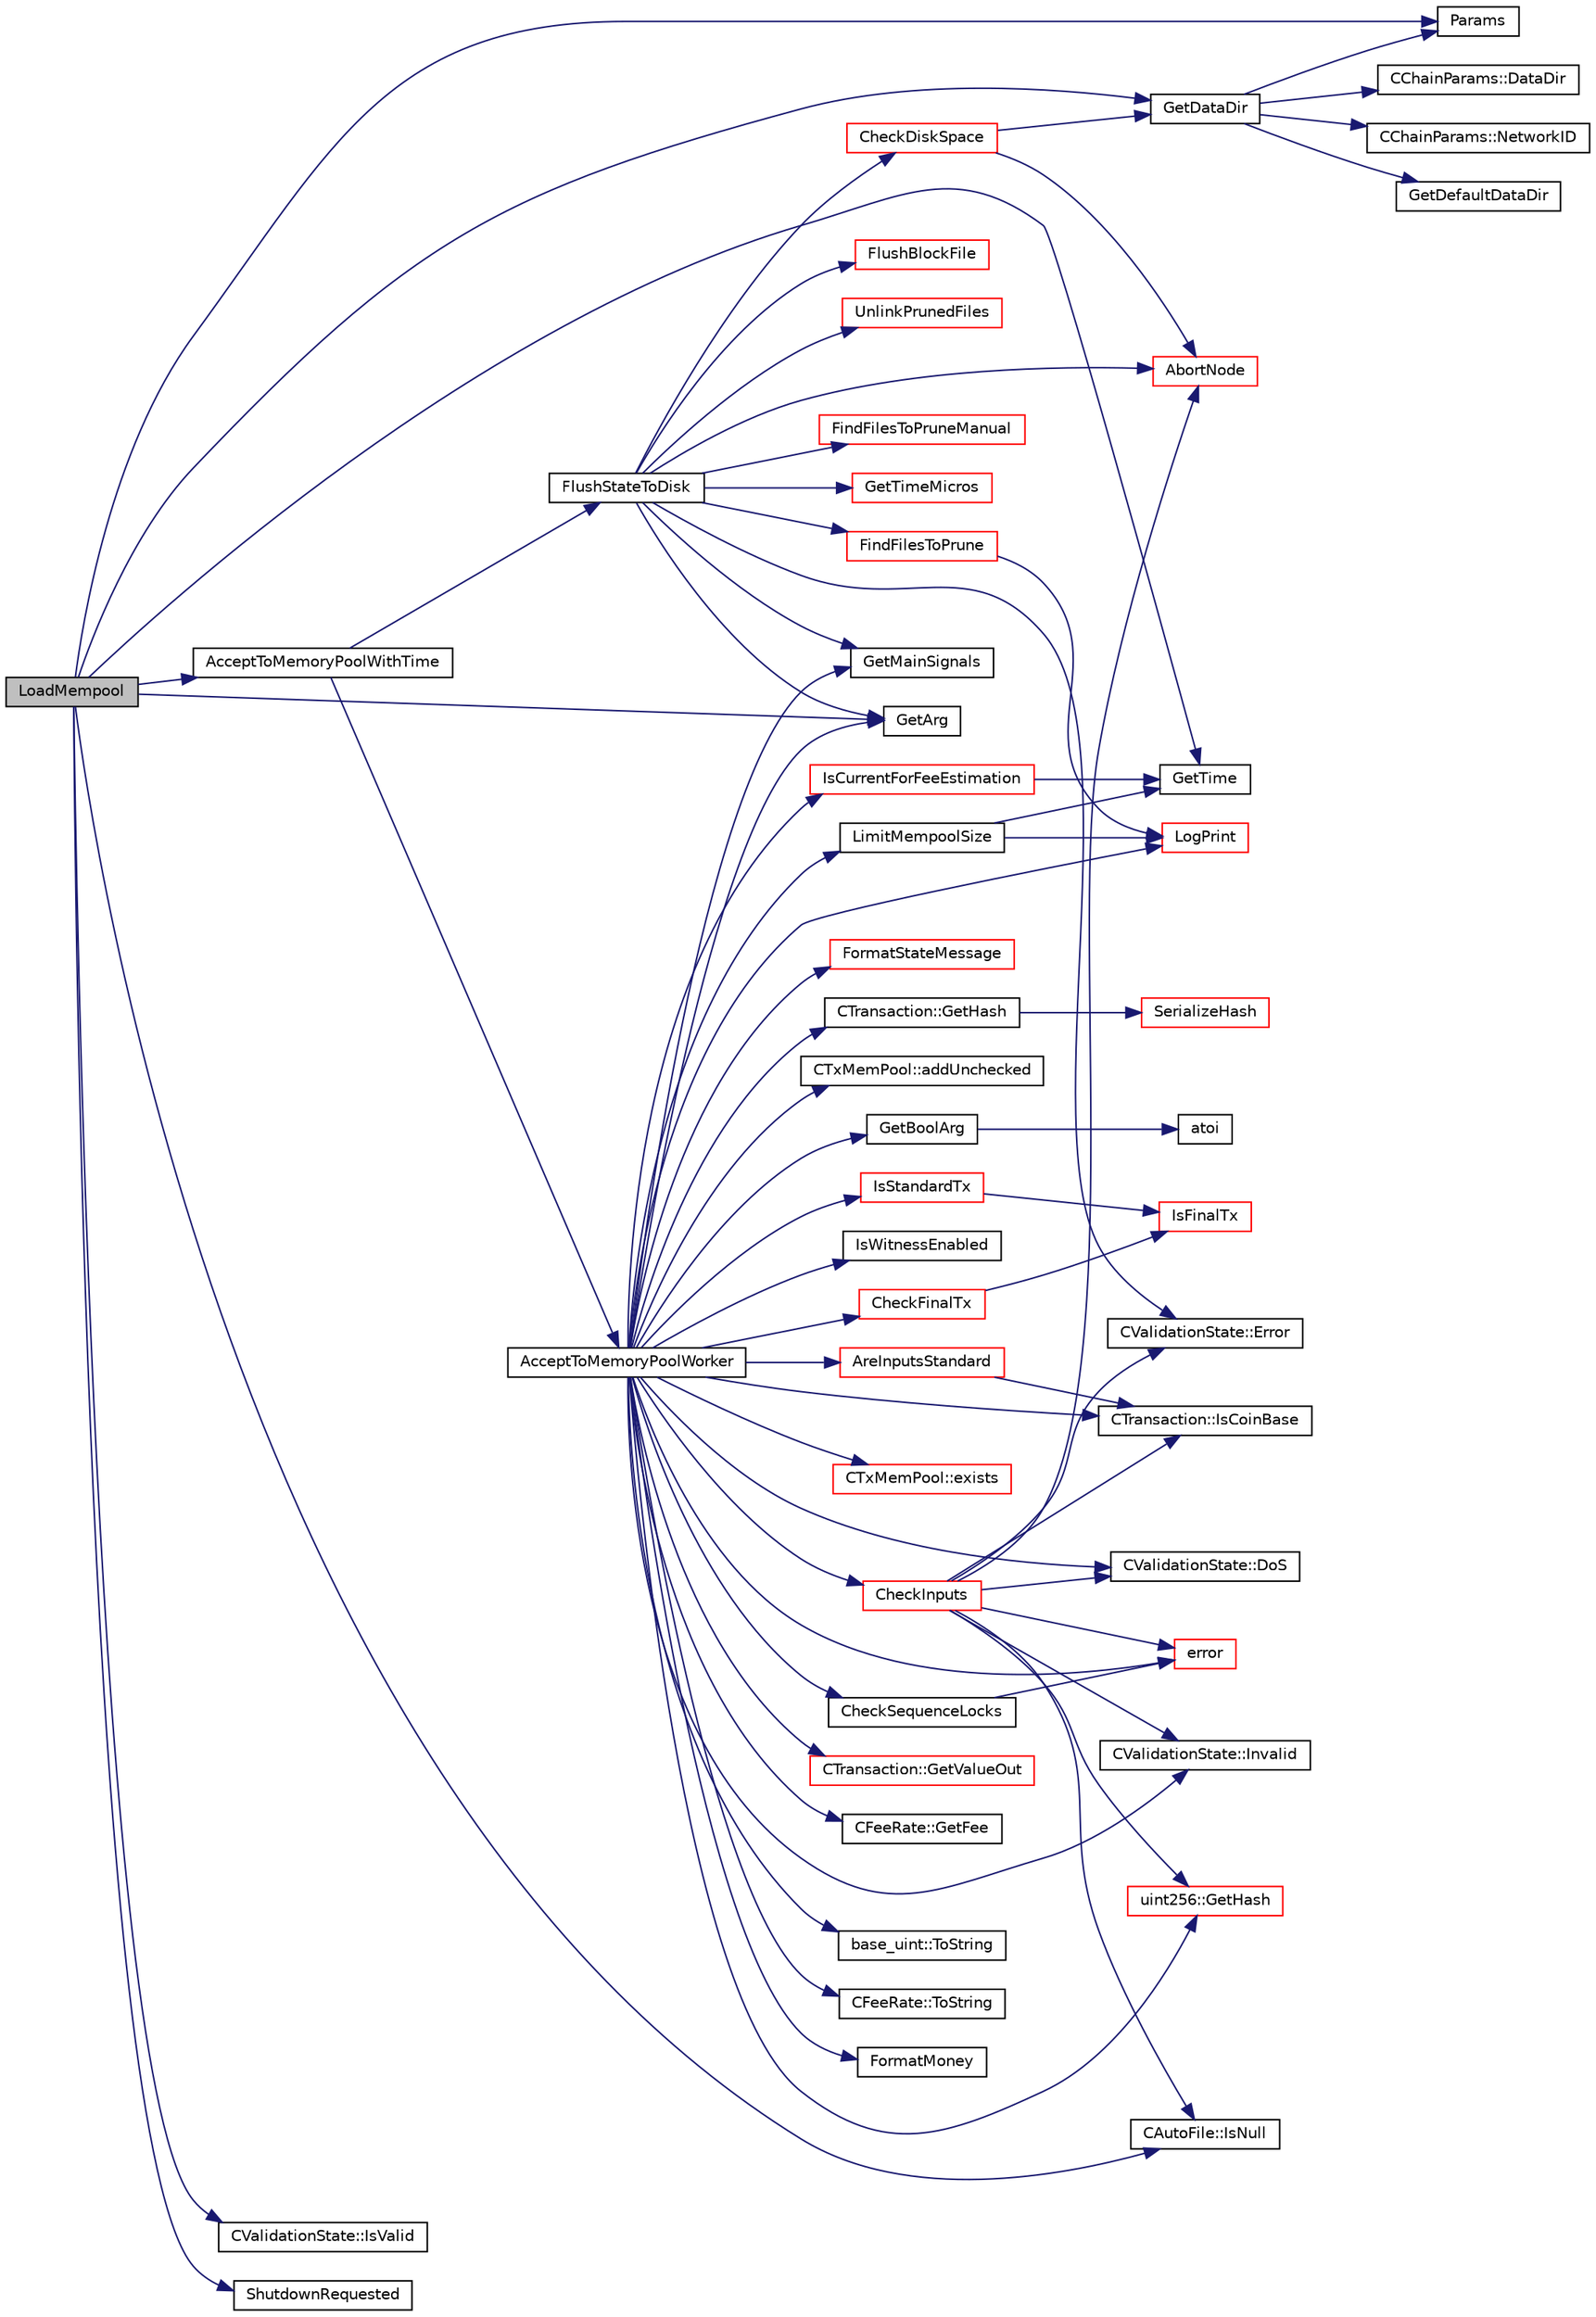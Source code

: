 digraph "LoadMempool"
{
  edge [fontname="Helvetica",fontsize="10",labelfontname="Helvetica",labelfontsize="10"];
  node [fontname="Helvetica",fontsize="10",shape=record];
  rankdir="LR";
  Node1782 [label="LoadMempool",height=0.2,width=0.4,color="black", fillcolor="grey75", style="filled", fontcolor="black"];
  Node1782 -> Node1783 [color="midnightblue",fontsize="10",style="solid",fontname="Helvetica"];
  Node1783 [label="Params",height=0.2,width=0.4,color="black", fillcolor="white", style="filled",URL="$df/dbf/chainparams_8cpp.html#ace5c5b706d71a324a417dd2db394fd4a",tooltip="Return the currently selected parameters. "];
  Node1782 -> Node1784 [color="midnightblue",fontsize="10",style="solid",fontname="Helvetica"];
  Node1784 [label="GetArg",height=0.2,width=0.4,color="black", fillcolor="white", style="filled",URL="$df/d2d/util_8cpp.html#a24f685720bf40370e5bd2a192ad50cd8",tooltip="Return string argument or default value. "];
  Node1782 -> Node1785 [color="midnightblue",fontsize="10",style="solid",fontname="Helvetica"];
  Node1785 [label="GetDataDir",height=0.2,width=0.4,color="black", fillcolor="white", style="filled",URL="$df/d2d/util_8cpp.html#ab83866a054745d4b30a3948a1b44beba"];
  Node1785 -> Node1783 [color="midnightblue",fontsize="10",style="solid",fontname="Helvetica"];
  Node1785 -> Node1786 [color="midnightblue",fontsize="10",style="solid",fontname="Helvetica"];
  Node1786 [label="CChainParams::NetworkID",height=0.2,width=0.4,color="black", fillcolor="white", style="filled",URL="$d1/d4f/class_c_chain_params.html#a90dc493ec0c0325c98c3ac06eb99862b"];
  Node1785 -> Node1787 [color="midnightblue",fontsize="10",style="solid",fontname="Helvetica"];
  Node1787 [label="GetDefaultDataDir",height=0.2,width=0.4,color="black", fillcolor="white", style="filled",URL="$df/d2d/util_8cpp.html#ab272995de020a3bcbf743be630e485c6"];
  Node1785 -> Node1788 [color="midnightblue",fontsize="10",style="solid",fontname="Helvetica"];
  Node1788 [label="CChainParams::DataDir",height=0.2,width=0.4,color="black", fillcolor="white", style="filled",URL="$d1/d4f/class_c_chain_params.html#a959488b5d8e6fe62857940b831d73a78"];
  Node1782 -> Node1789 [color="midnightblue",fontsize="10",style="solid",fontname="Helvetica"];
  Node1789 [label="CAutoFile::IsNull",height=0.2,width=0.4,color="black", fillcolor="white", style="filled",URL="$df/dc9/class_c_auto_file.html#a7fd47268b6d85a89acafdb73559f8e78",tooltip="Return true if the wrapped FILE* is NULL, false otherwise. "];
  Node1782 -> Node1790 [color="midnightblue",fontsize="10",style="solid",fontname="Helvetica"];
  Node1790 [label="GetTime",height=0.2,width=0.4,color="black", fillcolor="white", style="filled",URL="$df/d2d/util_8cpp.html#a46fac5fba8ba905b5f9acb364f5d8c6f"];
  Node1782 -> Node1791 [color="midnightblue",fontsize="10",style="solid",fontname="Helvetica"];
  Node1791 [label="AcceptToMemoryPoolWithTime",height=0.2,width=0.4,color="black", fillcolor="white", style="filled",URL="$dd/d7d/validation_8cpp.html#a7e5d2eb678cdda338b2dc803a2d4999f",tooltip="(try to) add transaction to memory pool with a specified acceptance time "];
  Node1791 -> Node1792 [color="midnightblue",fontsize="10",style="solid",fontname="Helvetica"];
  Node1792 [label="AcceptToMemoryPoolWorker",height=0.2,width=0.4,color="black", fillcolor="white", style="filled",URL="$dd/d7d/validation_8cpp.html#a274b0623037c72315662a07ecf760176"];
  Node1792 -> Node1793 [color="midnightblue",fontsize="10",style="solid",fontname="Helvetica"];
  Node1793 [label="CTransaction::GetHash",height=0.2,width=0.4,color="black", fillcolor="white", style="filled",URL="$df/d43/class_c_transaction.html#a0b46d80e82ca324e82c2ce3fc1492bfa"];
  Node1793 -> Node1794 [color="midnightblue",fontsize="10",style="solid",fontname="Helvetica"];
  Node1794 [label="SerializeHash",height=0.2,width=0.4,color="red", fillcolor="white", style="filled",URL="$db/dfb/hash_8h.html#a6de694e43f17c62025c6883965b65e63"];
  Node1792 -> Node1796 [color="midnightblue",fontsize="10",style="solid",fontname="Helvetica"];
  Node1796 [label="CTransaction::IsCoinBase",height=0.2,width=0.4,color="black", fillcolor="white", style="filled",URL="$df/d43/class_c_transaction.html#a96256e8ac1bf79ad9c057e48c41132dd"];
  Node1792 -> Node1797 [color="midnightblue",fontsize="10",style="solid",fontname="Helvetica"];
  Node1797 [label="CValidationState::DoS",height=0.2,width=0.4,color="black", fillcolor="white", style="filled",URL="$d5/df6/class_c_validation_state.html#a3c6786d00da8d1c5df25b4c3876409e8"];
  Node1792 -> Node1798 [color="midnightblue",fontsize="10",style="solid",fontname="Helvetica"];
  Node1798 [label="IsWitnessEnabled",height=0.2,width=0.4,color="black", fillcolor="white", style="filled",URL="$dd/d7d/validation_8cpp.html#acb0226867d001d0edd267f2e4842bace",tooltip="Check whether witness commitments are required for block. "];
  Node1792 -> Node1799 [color="midnightblue",fontsize="10",style="solid",fontname="Helvetica"];
  Node1799 [label="GetBoolArg",height=0.2,width=0.4,color="black", fillcolor="white", style="filled",URL="$df/d2d/util_8cpp.html#a64d956f1dda7f9a80ab5d594532b906d",tooltip="Return boolean argument or default value. "];
  Node1799 -> Node1800 [color="midnightblue",fontsize="10",style="solid",fontname="Helvetica"];
  Node1800 [label="atoi",height=0.2,width=0.4,color="black", fillcolor="white", style="filled",URL="$d8/d3c/util_8h.html#aa5ce96ec36f4413f820cec9c1831c070"];
  Node1792 -> Node1801 [color="midnightblue",fontsize="10",style="solid",fontname="Helvetica"];
  Node1801 [label="IsStandardTx",height=0.2,width=0.4,color="red", fillcolor="white", style="filled",URL="$df/d0a/main_8cpp.html#acd163a09d0e4384ebe85dead57730dd7"];
  Node1801 -> Node1802 [color="midnightblue",fontsize="10",style="solid",fontname="Helvetica"];
  Node1802 [label="IsFinalTx",height=0.2,width=0.4,color="red", fillcolor="white", style="filled",URL="$df/d0a/main_8cpp.html#adc332cd7ac94e639bb4239618341be19"];
  Node1792 -> Node1820 [color="midnightblue",fontsize="10",style="solid",fontname="Helvetica"];
  Node1820 [label="CheckFinalTx",height=0.2,width=0.4,color="red", fillcolor="white", style="filled",URL="$dd/d7d/validation_8cpp.html#a7e254ea66e047c3d3ed0bedc5997fc4f",tooltip="Transaction validation functions. "];
  Node1820 -> Node1802 [color="midnightblue",fontsize="10",style="solid",fontname="Helvetica"];
  Node1792 -> Node1821 [color="midnightblue",fontsize="10",style="solid",fontname="Helvetica"];
  Node1821 [label="CTxMemPool::exists",height=0.2,width=0.4,color="red", fillcolor="white", style="filled",URL="$db/d98/class_c_tx_mem_pool.html#a8b7a13b5289ab839d4460f41a7da9789"];
  Node1792 -> Node1823 [color="midnightblue",fontsize="10",style="solid",fontname="Helvetica"];
  Node1823 [label="CValidationState::Invalid",height=0.2,width=0.4,color="black", fillcolor="white", style="filled",URL="$d5/df6/class_c_validation_state.html#a88ff08b67f7f44bb3c7f7053bb1ee6fc"];
  Node1792 -> Node1824 [color="midnightblue",fontsize="10",style="solid",fontname="Helvetica"];
  Node1824 [label="CheckSequenceLocks",height=0.2,width=0.4,color="black", fillcolor="white", style="filled",URL="$dd/d7d/validation_8cpp.html#ad6a438d8b190d5742cc471452da5d709",tooltip="Check if transaction will be BIP 68 final in the next block to be created. "];
  Node1824 -> Node1825 [color="midnightblue",fontsize="10",style="solid",fontname="Helvetica"];
  Node1825 [label="error",height=0.2,width=0.4,color="red", fillcolor="white", style="filled",URL="$d8/d3c/util_8h.html#af8985880cf4ef26df0a5aa2ffcb76662"];
  Node1792 -> Node1829 [color="midnightblue",fontsize="10",style="solid",fontname="Helvetica"];
  Node1829 [label="AreInputsStandard",height=0.2,width=0.4,color="red", fillcolor="white", style="filled",URL="$df/d0a/main_8cpp.html#a29901e539b487e09c90ff90c7560bd9d",tooltip="Check for standard transaction types. "];
  Node1829 -> Node1796 [color="midnightblue",fontsize="10",style="solid",fontname="Helvetica"];
  Node1792 -> Node1892 [color="midnightblue",fontsize="10",style="solid",fontname="Helvetica"];
  Node1892 [label="CTransaction::GetValueOut",height=0.2,width=0.4,color="red", fillcolor="white", style="filled",URL="$df/d43/class_c_transaction.html#a9ce7d94c68adb37627d82669b83a7c59",tooltip="Amount of ions spent by this transaction. "];
  Node1792 -> Node1784 [color="midnightblue",fontsize="10",style="solid",fontname="Helvetica"];
  Node1792 -> Node1894 [color="midnightblue",fontsize="10",style="solid",fontname="Helvetica"];
  Node1894 [label="CFeeRate::GetFee",height=0.2,width=0.4,color="black", fillcolor="white", style="filled",URL="$d3/dd1/class_c_fee_rate.html#a1173705aceba99303d6485d1c2f3f9a8",tooltip="Return the fee in satoshis for the given size in bytes. "];
  Node1792 -> Node1895 [color="midnightblue",fontsize="10",style="solid",fontname="Helvetica"];
  Node1895 [label="uint256::GetHash",height=0.2,width=0.4,color="red", fillcolor="white", style="filled",URL="$d2/d86/classuint256.html#a6dfa79998c7cb7def7a6c7c0a6915c58"];
  Node1792 -> Node1898 [color="midnightblue",fontsize="10",style="solid",fontname="Helvetica"];
  Node1898 [label="base_uint::ToString",height=0.2,width=0.4,color="black", fillcolor="white", style="filled",URL="$da/df7/classbase__uint.html#acccba4d9d51a0c36261718ca0cbb293b"];
  Node1792 -> Node1899 [color="midnightblue",fontsize="10",style="solid",fontname="Helvetica"];
  Node1899 [label="CFeeRate::ToString",height=0.2,width=0.4,color="black", fillcolor="white", style="filled",URL="$d3/dd1/class_c_fee_rate.html#a67a2711583d588edd3dfa2dba682f4ce"];
  Node1792 -> Node1900 [color="midnightblue",fontsize="10",style="solid",fontname="Helvetica"];
  Node1900 [label="FormatMoney",height=0.2,width=0.4,color="black", fillcolor="white", style="filled",URL="$df/d2d/util_8cpp.html#a3293aaba439017a99a494cbf39fb5681"];
  Node1792 -> Node1901 [color="midnightblue",fontsize="10",style="solid",fontname="Helvetica"];
  Node1901 [label="CheckInputs",height=0.2,width=0.4,color="red", fillcolor="white", style="filled",URL="$dd/d7d/validation_8cpp.html#a48897c72856156ef5606fc27fe1954f3",tooltip="Check whether all inputs of this transaction are valid (no double spends, scripts & sigs..."];
  Node1901 -> Node1796 [color="midnightblue",fontsize="10",style="solid",fontname="Helvetica"];
  Node1901 -> Node1823 [color="midnightblue",fontsize="10",style="solid",fontname="Helvetica"];
  Node1901 -> Node1797 [color="midnightblue",fontsize="10",style="solid",fontname="Helvetica"];
  Node1901 -> Node1789 [color="midnightblue",fontsize="10",style="solid",fontname="Helvetica"];
  Node1901 -> Node1825 [color="midnightblue",fontsize="10",style="solid",fontname="Helvetica"];
  Node1901 -> Node1895 [color="midnightblue",fontsize="10",style="solid",fontname="Helvetica"];
  Node1901 -> Node1960 [color="midnightblue",fontsize="10",style="solid",fontname="Helvetica"];
  Node1960 [label="AbortNode",height=0.2,width=0.4,color="red", fillcolor="white", style="filled",URL="$df/d0a/main_8cpp.html#a183c4f45aed59599d1875a80d0cf58ca",tooltip="Abort with a message. "];
  Node1901 -> Node1962 [color="midnightblue",fontsize="10",style="solid",fontname="Helvetica"];
  Node1962 [label="CValidationState::Error",height=0.2,width=0.4,color="black", fillcolor="white", style="filled",URL="$d5/df6/class_c_validation_state.html#abf67ad56f62df5679d47c289684c554c"];
  Node1792 -> Node1825 [color="midnightblue",fontsize="10",style="solid",fontname="Helvetica"];
  Node1792 -> Node1929 [color="midnightblue",fontsize="10",style="solid",fontname="Helvetica"];
  Node1929 [label="FormatStateMessage",height=0.2,width=0.4,color="red", fillcolor="white", style="filled",URL="$dd/d7d/validation_8cpp.html#a86ed1d2d0837b905d74c2e4192b6c06a",tooltip="Convert CValidationState to a human-readable message for logging. "];
  Node1792 -> Node1890 [color="midnightblue",fontsize="10",style="solid",fontname="Helvetica"];
  Node1890 [label="LogPrint",height=0.2,width=0.4,color="red", fillcolor="white", style="filled",URL="$d8/d3c/util_8h.html#aab1f837a2366f424bdc996fdf6352171"];
  Node1792 -> Node1998 [color="midnightblue",fontsize="10",style="solid",fontname="Helvetica"];
  Node1998 [label="IsCurrentForFeeEstimation",height=0.2,width=0.4,color="red", fillcolor="white", style="filled",URL="$dd/d7d/validation_8cpp.html#ae1607adf127df83982532a298fe0a216"];
  Node1998 -> Node1790 [color="midnightblue",fontsize="10",style="solid",fontname="Helvetica"];
  Node1792 -> Node1999 [color="midnightblue",fontsize="10",style="solid",fontname="Helvetica"];
  Node1999 [label="CTxMemPool::addUnchecked",height=0.2,width=0.4,color="black", fillcolor="white", style="filled",URL="$db/d98/class_c_tx_mem_pool.html#a1203ac5cf3bdb88af4922705afad555d"];
  Node1792 -> Node2000 [color="midnightblue",fontsize="10",style="solid",fontname="Helvetica"];
  Node2000 [label="LimitMempoolSize",height=0.2,width=0.4,color="black", fillcolor="white", style="filled",URL="$dd/d7d/validation_8cpp.html#a7e7f42c8ba171f4661a9cfa9f4b37fba"];
  Node2000 -> Node1790 [color="midnightblue",fontsize="10",style="solid",fontname="Helvetica"];
  Node2000 -> Node1890 [color="midnightblue",fontsize="10",style="solid",fontname="Helvetica"];
  Node1792 -> Node1979 [color="midnightblue",fontsize="10",style="solid",fontname="Helvetica"];
  Node1979 [label="GetMainSignals",height=0.2,width=0.4,color="black", fillcolor="white", style="filled",URL="$d1/dd6/validationinterface_8cpp.html#a0aaad62c8654cb1868295e0682b05866"];
  Node1791 -> Node1971 [color="midnightblue",fontsize="10",style="solid",fontname="Helvetica"];
  Node1971 [label="FlushStateToDisk",height=0.2,width=0.4,color="black", fillcolor="white", style="filled",URL="$dd/d7d/validation_8cpp.html#a788f3aaee688481378aa35a0e776718a",tooltip="Update the on-disk chain state. "];
  Node1971 -> Node1972 [color="midnightblue",fontsize="10",style="solid",fontname="Helvetica"];
  Node1972 [label="FindFilesToPruneManual",height=0.2,width=0.4,color="red", fillcolor="white", style="filled",URL="$dd/d7d/validation_8cpp.html#a7b3cf36109d96522d4aabe9449e42a3a"];
  Node1971 -> Node1974 [color="midnightblue",fontsize="10",style="solid",fontname="Helvetica"];
  Node1974 [label="FindFilesToPrune",height=0.2,width=0.4,color="red", fillcolor="white", style="filled",URL="$dd/d7d/validation_8cpp.html#a1cdff462f05b3641a87b34498673bdee",tooltip="Prune block and undo files (blk???.dat and undo???.dat) so that the disk space used is less than a us..."];
  Node1974 -> Node1890 [color="midnightblue",fontsize="10",style="solid",fontname="Helvetica"];
  Node1971 -> Node1946 [color="midnightblue",fontsize="10",style="solid",fontname="Helvetica"];
  Node1946 [label="GetTimeMicros",height=0.2,width=0.4,color="red", fillcolor="white", style="filled",URL="$d8/d3c/util_8h.html#a0c5a06b50cd805b1923552114494c029"];
  Node1971 -> Node1784 [color="midnightblue",fontsize="10",style="solid",fontname="Helvetica"];
  Node1971 -> Node1957 [color="midnightblue",fontsize="10",style="solid",fontname="Helvetica"];
  Node1957 [label="CheckDiskSpace",height=0.2,width=0.4,color="red", fillcolor="white", style="filled",URL="$dd/d7d/validation_8cpp.html#a7d4a97e049394047743b48c0cd0f0791",tooltip="Check whether enough disk space is available for an incoming block. "];
  Node1957 -> Node1785 [color="midnightblue",fontsize="10",style="solid",fontname="Helvetica"];
  Node1957 -> Node1960 [color="midnightblue",fontsize="10",style="solid",fontname="Helvetica"];
  Node1971 -> Node1962 [color="midnightblue",fontsize="10",style="solid",fontname="Helvetica"];
  Node1971 -> Node1976 [color="midnightblue",fontsize="10",style="solid",fontname="Helvetica"];
  Node1976 [label="FlushBlockFile",height=0.2,width=0.4,color="red", fillcolor="white", style="filled",URL="$dd/d7d/validation_8cpp.html#a60aaca97e87f41ccf0f794d1ff252bff"];
  Node1971 -> Node1960 [color="midnightblue",fontsize="10",style="solid",fontname="Helvetica"];
  Node1971 -> Node1978 [color="midnightblue",fontsize="10",style="solid",fontname="Helvetica"];
  Node1978 [label="UnlinkPrunedFiles",height=0.2,width=0.4,color="red", fillcolor="white", style="filled",URL="$dd/d7d/validation_8cpp.html#aeec5391c3d81044fb887645b81803b4b",tooltip="Actually unlink the specified files. "];
  Node1971 -> Node1979 [color="midnightblue",fontsize="10",style="solid",fontname="Helvetica"];
  Node1782 -> Node1964 [color="midnightblue",fontsize="10",style="solid",fontname="Helvetica"];
  Node1964 [label="CValidationState::IsValid",height=0.2,width=0.4,color="black", fillcolor="white", style="filled",URL="$d5/df6/class_c_validation_state.html#a7dc31c88ba63ad17a954f247d21b550c"];
  Node1782 -> Node2001 [color="midnightblue",fontsize="10",style="solid",fontname="Helvetica"];
  Node2001 [label="ShutdownRequested",height=0.2,width=0.4,color="black", fillcolor="white", style="filled",URL="$d0/dc9/init_8cpp.html#a6f201ca9fe6b594f1985c12b4482ea5a"];
}
